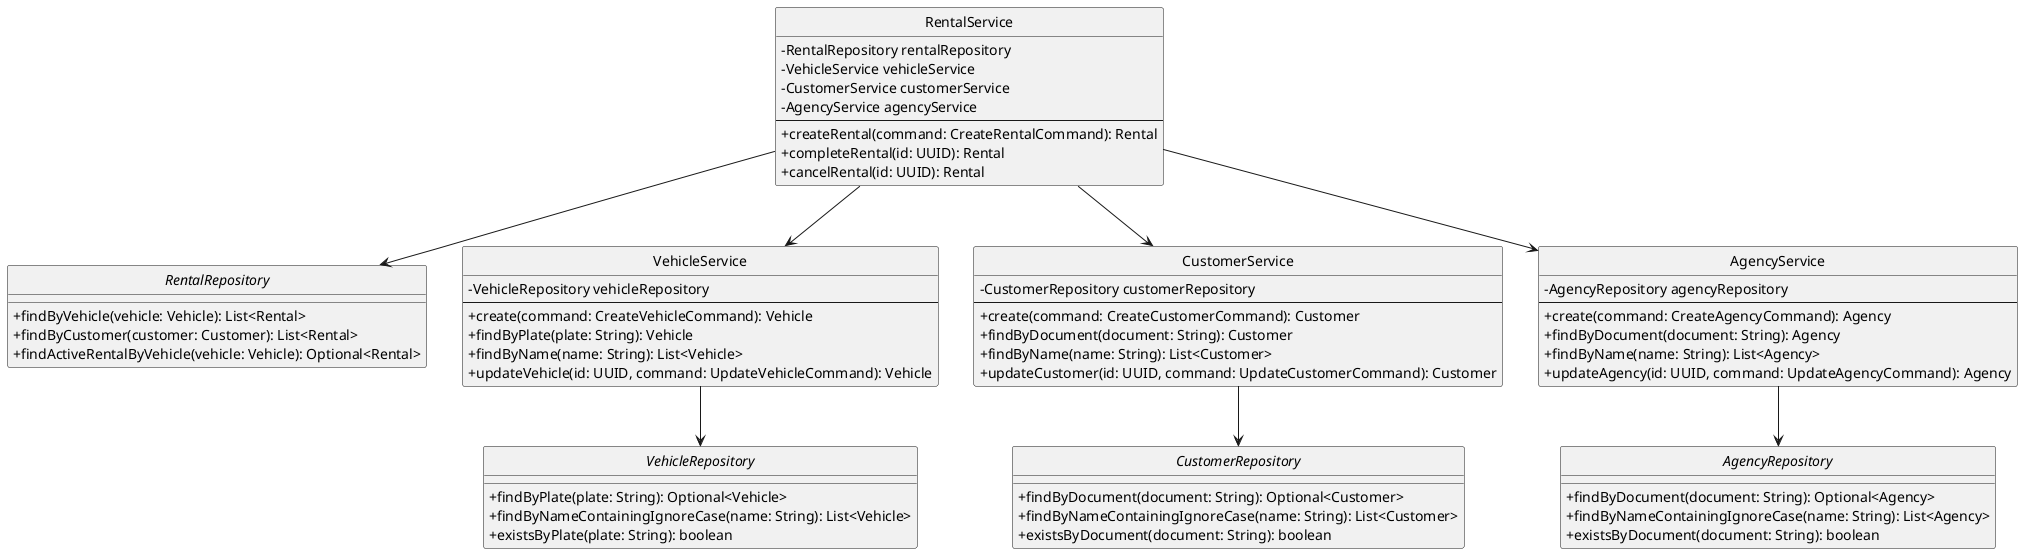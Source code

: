 @startuml Services and Repositories

' Styling
skinparam classAttributeIconSize 0
skinparam style strictuml
skinparam componentStyle uml2

' Repositories
interface VehicleRepository {
    +findByPlate(plate: String): Optional<Vehicle>
    +findByNameContainingIgnoreCase(name: String): List<Vehicle>
    +existsByPlate(plate: String): boolean
}

interface CustomerRepository {
    +findByDocument(document: String): Optional<Customer>
    +findByNameContainingIgnoreCase(name: String): List<Customer>
    +existsByDocument(document: String): boolean
}

interface AgencyRepository {
    +findByDocument(document: String): Optional<Agency>
    +findByNameContainingIgnoreCase(name: String): List<Agency>
    +existsByDocument(document: String): boolean
}

interface RentalRepository {
    +findByVehicle(vehicle: Vehicle): List<Rental>
    +findByCustomer(customer: Customer): List<Rental>
    +findActiveRentalByVehicle(vehicle: Vehicle): Optional<Rental>
}

' Services
class VehicleService {
    -VehicleRepository vehicleRepository
    --
    +create(command: CreateVehicleCommand): Vehicle
    +findByPlate(plate: String): Vehicle
    +findByName(name: String): List<Vehicle>
    +updateVehicle(id: UUID, command: UpdateVehicleCommand): Vehicle
}

class CustomerService {
    -CustomerRepository customerRepository
    --
    +create(command: CreateCustomerCommand): Customer
    +findByDocument(document: String): Customer
    +findByName(name: String): List<Customer>
    +updateCustomer(id: UUID, command: UpdateCustomerCommand): Customer
}

class AgencyService {
    -AgencyRepository agencyRepository
    --
    +create(command: CreateAgencyCommand): Agency
    +findByDocument(document: String): Agency
    +findByName(name: String): List<Agency>
    +updateAgency(id: UUID, command: UpdateAgencyCommand): Agency
}

class RentalService {
    -RentalRepository rentalRepository
    -VehicleService vehicleService
    -CustomerService customerService
    -AgencyService agencyService
    --
    +createRental(command: CreateRentalCommand): Rental
    +completeRental(id: UUID): Rental
    +cancelRental(id: UUID): Rental
}

' Service Dependencies
VehicleService --> VehicleRepository
CustomerService --> CustomerRepository
AgencyService --> AgencyRepository
RentalService --> RentalRepository
RentalService --> VehicleService
RentalService --> CustomerService
RentalService --> AgencyService

@enduml